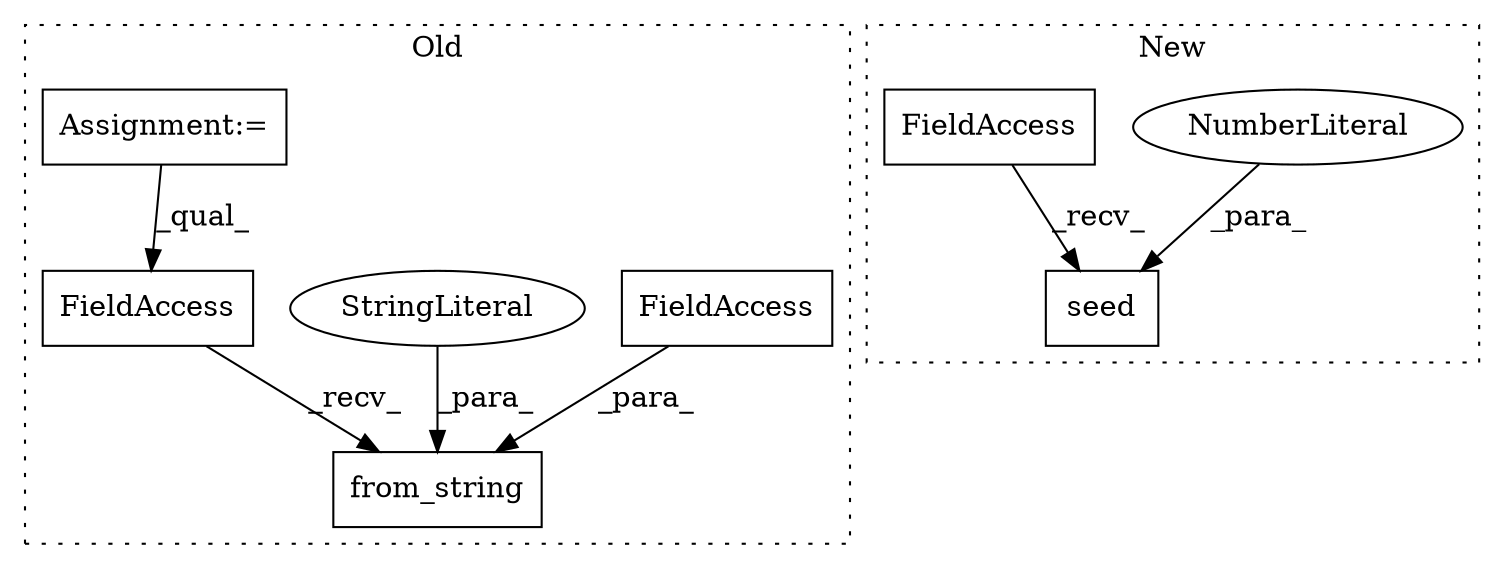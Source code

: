 digraph G {
subgraph cluster0 {
1 [label="from_string" a="32" s="6312,6365" l="12,1" shape="box"];
4 [label="FieldAccess" a="22" s="6351" l="14" shape="box"];
6 [label="FieldAccess" a="22" s="6293" l="18" shape="box"];
7 [label="StringLiteral" a="45" s="6324" l="26" shape="ellipse"];
8 [label="Assignment:=" a="7" s="6189" l="7" shape="box"];
label = "Old";
style="dotted";
}
subgraph cluster1 {
2 [label="seed" a="32" s="8050,8057" l="5,1" shape="box"];
3 [label="NumberLiteral" a="34" s="8055" l="2" shape="ellipse"];
5 [label="FieldAccess" a="22" s="8037" l="12" shape="box"];
label = "New";
style="dotted";
}
3 -> 2 [label="_para_"];
4 -> 1 [label="_para_"];
5 -> 2 [label="_recv_"];
6 -> 1 [label="_recv_"];
7 -> 1 [label="_para_"];
8 -> 6 [label="_qual_"];
}
